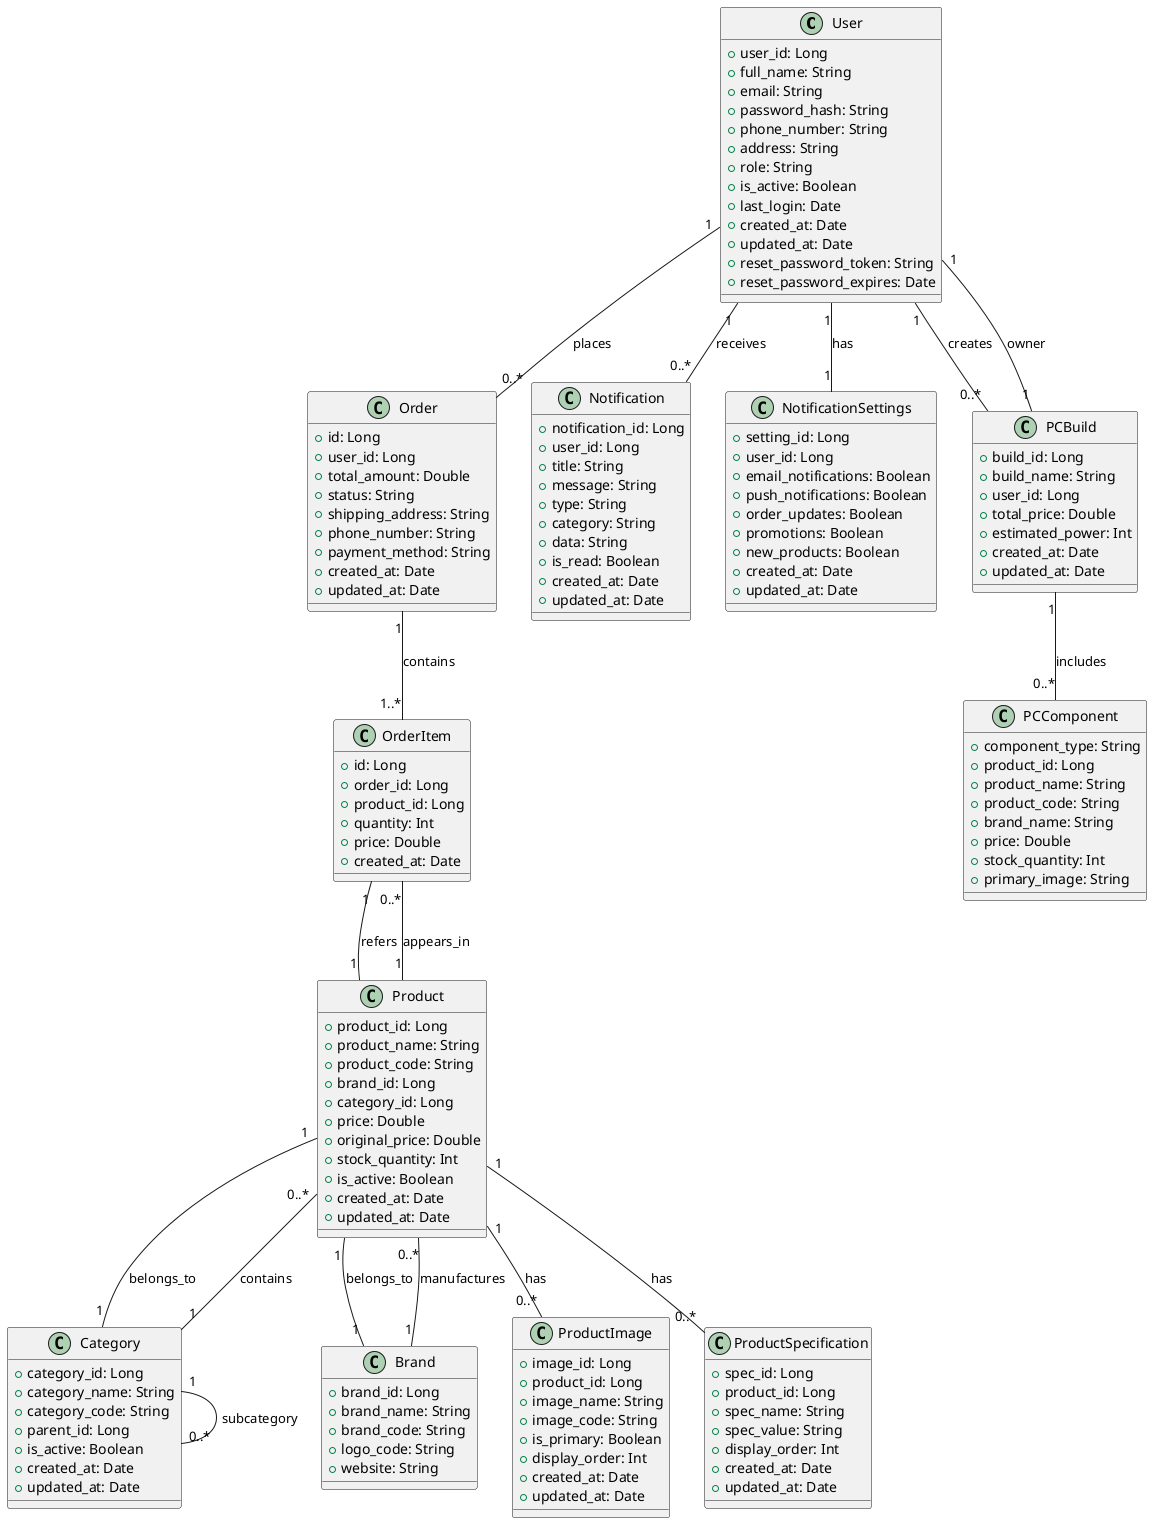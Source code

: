 @startuml
' =========================
' CORE ENTITIES
' =========================
class User {
  +user_id: Long
  +full_name: String
  +email: String
  +password_hash: String
  +phone_number: String
  +address: String
  +role: String
  +is_active: Boolean
  +last_login: Date
  +created_at: Date
  +updated_at: Date
  +reset_password_token: String
  +reset_password_expires: Date
}

class Product {
  +product_id: Long
  +product_name: String
  +product_code: String
  +brand_id: Long
  +category_id: Long
  +price: Double
  +original_price: Double
  +stock_quantity: Int
  +is_active: Boolean
  +created_at: Date
  +updated_at: Date
}

class Category {
  +category_id: Long
  +category_name: String
  +category_code: String
  +parent_id: Long
  +is_active: Boolean
  +created_at: Date
  +updated_at: Date
}

class Brand {
  +brand_id: Long
  +brand_name: String
  +brand_code: String
  +logo_code: String
  +website: String
}

class Order {
  +id: Long
  +user_id: Long
  +total_amount: Double
  +status: String
  +shipping_address: String
  +phone_number: String
  +payment_method: String
  +created_at: Date
  +updated_at: Date
}

' =========================
' RELATED ENTITIES
' =========================
class OrderItem {
  +id: Long
  +order_id: Long
  +product_id: Long
  +quantity: Int
  +price: Double
  +created_at: Date
}

class ProductImage {
  +image_id: Long
  +product_id: Long
  +image_name: String
  +image_code: String
  +is_primary: Boolean
  +display_order: Int
  +created_at: Date
  +updated_at: Date
}

class ProductSpecification {
  +spec_id: Long
  +product_id: Long
  +spec_name: String
  +spec_value: String
  +display_order: Int
  +created_at: Date
  +updated_at: Date
}

class Notification {
  +notification_id: Long
  +user_id: Long
  +title: String
  +message: String
  +type: String
  +category: String
  +data: String
  +is_read: Boolean
  +created_at: Date
  +updated_at: Date
}

class NotificationSettings {
  +setting_id: Long
  +user_id: Long
  +email_notifications: Boolean
  +push_notifications: Boolean
  +order_updates: Boolean
  +promotions: Boolean
  +new_products: Boolean
  +created_at: Date
  +updated_at: Date
}

' =========================
' PC BUILDER
' =========================
class PCBuild {
  +build_id: Long
  +build_name: String
  +user_id: Long
  +total_price: Double
  +estimated_power: Int
  +created_at: Date
  +updated_at: Date
}

class PCComponent {
  +component_type: String
  +product_id: Long
  +product_name: String
  +product_code: String
  +brand_name: String
  +price: Double
  +stock_quantity: Int
  +primary_image: String
}

' =========================
' RELATIONSHIPS
' =========================
User "1" -- "0..*" Order : places
User "1" -- "0..*" Notification : receives
User "1" -- "1" NotificationSettings : has
User "1" -- "0..*" PCBuild : creates

Order "1" -- "1..*" OrderItem : contains
OrderItem "1" -- "1" Product : refers

Product "1" -- "0..*" ProductImage : has
Product "1" -- "0..*" ProductSpecification : has
Product "1" -- "0..*" OrderItem : appears_in
Product "1" -- "1" Brand : belongs_to
Product "1" -- "1" Category : belongs_to

Category "1" -- "0..*" Product : contains
Category "1" -- "0..*" Category : subcategory

Brand "1" -- "0..*" Product : manufactures

PCBuild "1" -- "0..*" PCComponent : includes
PCBuild "1" -- "1" User : owner

@enduml 